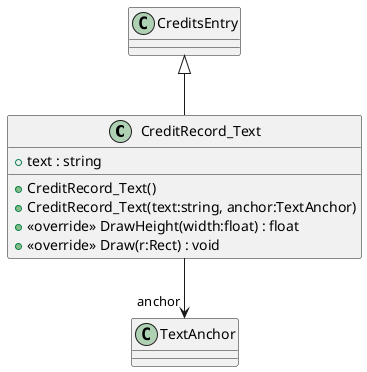 @startuml
class CreditRecord_Text {
    + text : string
    + CreditRecord_Text()
    + CreditRecord_Text(text:string, anchor:TextAnchor)
    + <<override>> DrawHeight(width:float) : float
    + <<override>> Draw(r:Rect) : void
}
CreditsEntry <|-- CreditRecord_Text
CreditRecord_Text --> "anchor" TextAnchor
@enduml
